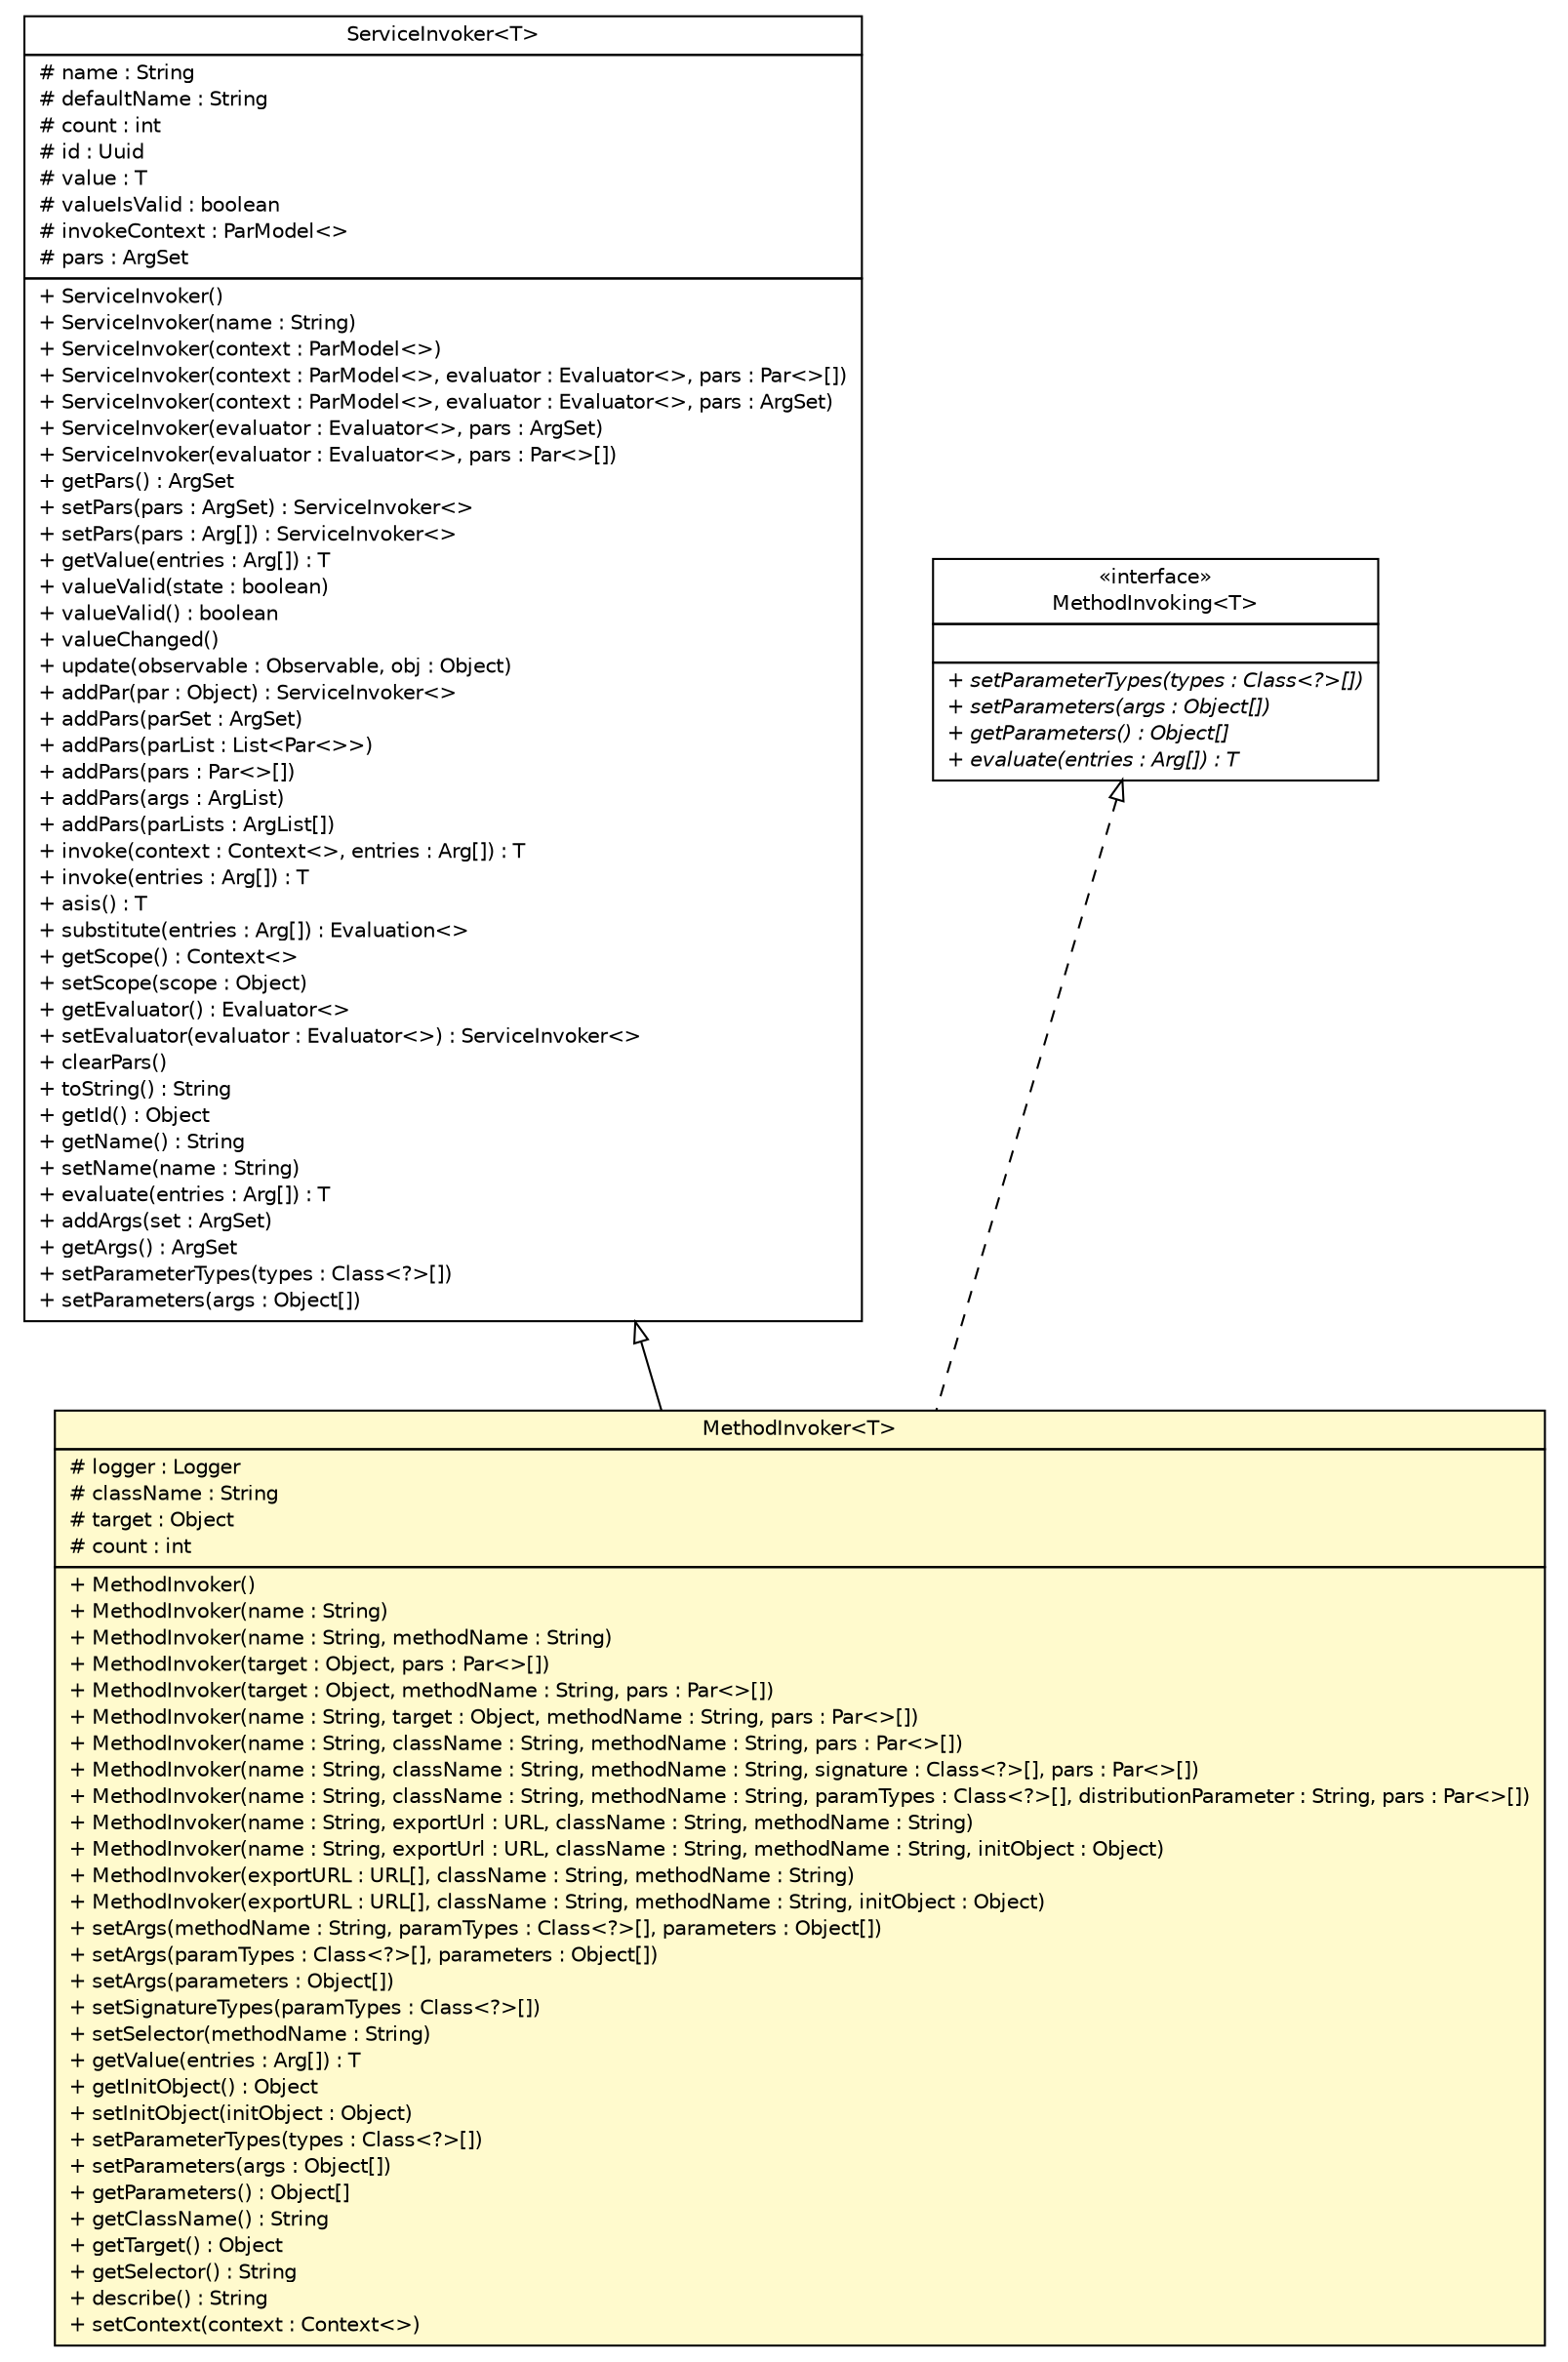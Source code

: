 #!/usr/local/bin/dot
#
# Class diagram 
# Generated by UMLGraph version R5_6 (http://www.umlgraph.org/)
#

digraph G {
	edge [fontname="Helvetica",fontsize=10,labelfontname="Helvetica",labelfontsize=10];
	node [fontname="Helvetica",fontsize=10,shape=plaintext];
	nodesep=0.25;
	ranksep=0.5;
	// sorcer.core.invoker.MethodInvoker<T>
	c349851 [label=<<table title="sorcer.core.invoker.MethodInvoker" border="0" cellborder="1" cellspacing="0" cellpadding="2" port="p" bgcolor="lemonChiffon" href="./MethodInvoker.html">
		<tr><td><table border="0" cellspacing="0" cellpadding="1">
<tr><td align="center" balign="center"> MethodInvoker&lt;T&gt; </td></tr>
		</table></td></tr>
		<tr><td><table border="0" cellspacing="0" cellpadding="1">
<tr><td align="left" balign="left"> # logger : Logger </td></tr>
<tr><td align="left" balign="left"> # className : String </td></tr>
<tr><td align="left" balign="left"> # target : Object </td></tr>
<tr><td align="left" balign="left"> # count : int </td></tr>
		</table></td></tr>
		<tr><td><table border="0" cellspacing="0" cellpadding="1">
<tr><td align="left" balign="left"> + MethodInvoker() </td></tr>
<tr><td align="left" balign="left"> + MethodInvoker(name : String) </td></tr>
<tr><td align="left" balign="left"> + MethodInvoker(name : String, methodName : String) </td></tr>
<tr><td align="left" balign="left"> + MethodInvoker(target : Object, pars : Par&lt;&gt;[]) </td></tr>
<tr><td align="left" balign="left"> + MethodInvoker(target : Object, methodName : String, pars : Par&lt;&gt;[]) </td></tr>
<tr><td align="left" balign="left"> + MethodInvoker(name : String, target : Object, methodName : String, pars : Par&lt;&gt;[]) </td></tr>
<tr><td align="left" balign="left"> + MethodInvoker(name : String, className : String, methodName : String, pars : Par&lt;&gt;[]) </td></tr>
<tr><td align="left" balign="left"> + MethodInvoker(name : String, className : String, methodName : String, signature : Class&lt;?&gt;[], pars : Par&lt;&gt;[]) </td></tr>
<tr><td align="left" balign="left"> + MethodInvoker(name : String, className : String, methodName : String, paramTypes : Class&lt;?&gt;[], distributionParameter : String, pars : Par&lt;&gt;[]) </td></tr>
<tr><td align="left" balign="left"> + MethodInvoker(name : String, exportUrl : URL, className : String, methodName : String) </td></tr>
<tr><td align="left" balign="left"> + MethodInvoker(name : String, exportUrl : URL, className : String, methodName : String, initObject : Object) </td></tr>
<tr><td align="left" balign="left"> + MethodInvoker(exportURL : URL[], className : String, methodName : String) </td></tr>
<tr><td align="left" balign="left"> + MethodInvoker(exportURL : URL[], className : String, methodName : String, initObject : Object) </td></tr>
<tr><td align="left" balign="left"> + setArgs(methodName : String, paramTypes : Class&lt;?&gt;[], parameters : Object[]) </td></tr>
<tr><td align="left" balign="left"> + setArgs(paramTypes : Class&lt;?&gt;[], parameters : Object[]) </td></tr>
<tr><td align="left" balign="left"> + setArgs(parameters : Object[]) </td></tr>
<tr><td align="left" balign="left"> + setSignatureTypes(paramTypes : Class&lt;?&gt;[]) </td></tr>
<tr><td align="left" balign="left"> + setSelector(methodName : String) </td></tr>
<tr><td align="left" balign="left"> + getValue(entries : Arg[]) : T </td></tr>
<tr><td align="left" balign="left"> + getInitObject() : Object </td></tr>
<tr><td align="left" balign="left"> + setInitObject(initObject : Object) </td></tr>
<tr><td align="left" balign="left"> + setParameterTypes(types : Class&lt;?&gt;[]) </td></tr>
<tr><td align="left" balign="left"> + setParameters(args : Object[]) </td></tr>
<tr><td align="left" balign="left"> + getParameters() : Object[] </td></tr>
<tr><td align="left" balign="left"> + getClassName() : String </td></tr>
<tr><td align="left" balign="left"> + getTarget() : Object </td></tr>
<tr><td align="left" balign="left"> + getSelector() : String </td></tr>
<tr><td align="left" balign="left"> + describe() : String </td></tr>
<tr><td align="left" balign="left"> + setContext(context : Context&lt;&gt;) </td></tr>
		</table></td></tr>
		</table>>, URL="./MethodInvoker.html", fontname="Helvetica", fontcolor="black", fontsize=10.0];
	// sorcer.core.invoker.ServiceInvoker<T>
	c349858 [label=<<table title="sorcer.core.invoker.ServiceInvoker" border="0" cellborder="1" cellspacing="0" cellpadding="2" port="p" href="./ServiceInvoker.html">
		<tr><td><table border="0" cellspacing="0" cellpadding="1">
<tr><td align="center" balign="center"> ServiceInvoker&lt;T&gt; </td></tr>
		</table></td></tr>
		<tr><td><table border="0" cellspacing="0" cellpadding="1">
<tr><td align="left" balign="left"> # name : String </td></tr>
<tr><td align="left" balign="left"> # defaultName : String </td></tr>
<tr><td align="left" balign="left"> # count : int </td></tr>
<tr><td align="left" balign="left"> # id : Uuid </td></tr>
<tr><td align="left" balign="left"> # value : T </td></tr>
<tr><td align="left" balign="left"> # valueIsValid : boolean </td></tr>
<tr><td align="left" balign="left"> # invokeContext : ParModel&lt;&gt; </td></tr>
<tr><td align="left" balign="left"> # pars : ArgSet </td></tr>
		</table></td></tr>
		<tr><td><table border="0" cellspacing="0" cellpadding="1">
<tr><td align="left" balign="left"> + ServiceInvoker() </td></tr>
<tr><td align="left" balign="left"> + ServiceInvoker(name : String) </td></tr>
<tr><td align="left" balign="left"> + ServiceInvoker(context : ParModel&lt;&gt;) </td></tr>
<tr><td align="left" balign="left"> + ServiceInvoker(context : ParModel&lt;&gt;, evaluator : Evaluator&lt;&gt;, pars : Par&lt;&gt;[]) </td></tr>
<tr><td align="left" balign="left"> + ServiceInvoker(context : ParModel&lt;&gt;, evaluator : Evaluator&lt;&gt;, pars : ArgSet) </td></tr>
<tr><td align="left" balign="left"> + ServiceInvoker(evaluator : Evaluator&lt;&gt;, pars : ArgSet) </td></tr>
<tr><td align="left" balign="left"> + ServiceInvoker(evaluator : Evaluator&lt;&gt;, pars : Par&lt;&gt;[]) </td></tr>
<tr><td align="left" balign="left"> + getPars() : ArgSet </td></tr>
<tr><td align="left" balign="left"> + setPars(pars : ArgSet) : ServiceInvoker&lt;&gt; </td></tr>
<tr><td align="left" balign="left"> + setPars(pars : Arg[]) : ServiceInvoker&lt;&gt; </td></tr>
<tr><td align="left" balign="left"> + getValue(entries : Arg[]) : T </td></tr>
<tr><td align="left" balign="left"> + valueValid(state : boolean) </td></tr>
<tr><td align="left" balign="left"> + valueValid() : boolean </td></tr>
<tr><td align="left" balign="left"> + valueChanged() </td></tr>
<tr><td align="left" balign="left"> + update(observable : Observable, obj : Object) </td></tr>
<tr><td align="left" balign="left"> + addPar(par : Object) : ServiceInvoker&lt;&gt; </td></tr>
<tr><td align="left" balign="left"> + addPars(parSet : ArgSet) </td></tr>
<tr><td align="left" balign="left"> + addPars(parList : List&lt;Par&lt;&gt;&gt;) </td></tr>
<tr><td align="left" balign="left"> + addPars(pars : Par&lt;&gt;[]) </td></tr>
<tr><td align="left" balign="left"> + addPars(args : ArgList) </td></tr>
<tr><td align="left" balign="left"> + addPars(parLists : ArgList[]) </td></tr>
<tr><td align="left" balign="left"> + invoke(context : Context&lt;&gt;, entries : Arg[]) : T </td></tr>
<tr><td align="left" balign="left"> + invoke(entries : Arg[]) : T </td></tr>
<tr><td align="left" balign="left"> + asis() : T </td></tr>
<tr><td align="left" balign="left"> + substitute(entries : Arg[]) : Evaluation&lt;&gt; </td></tr>
<tr><td align="left" balign="left"> + getScope() : Context&lt;&gt; </td></tr>
<tr><td align="left" balign="left"> + setScope(scope : Object) </td></tr>
<tr><td align="left" balign="left"> + getEvaluator() : Evaluator&lt;&gt; </td></tr>
<tr><td align="left" balign="left"> + setEvaluator(evaluator : Evaluator&lt;&gt;) : ServiceInvoker&lt;&gt; </td></tr>
<tr><td align="left" balign="left"> + clearPars() </td></tr>
<tr><td align="left" balign="left"> + toString() : String </td></tr>
<tr><td align="left" balign="left"> + getId() : Object </td></tr>
<tr><td align="left" balign="left"> + getName() : String </td></tr>
<tr><td align="left" balign="left"> + setName(name : String) </td></tr>
<tr><td align="left" balign="left"> + evaluate(entries : Arg[]) : T </td></tr>
<tr><td align="left" balign="left"> + addArgs(set : ArgSet) </td></tr>
<tr><td align="left" balign="left"> + getArgs() : ArgSet </td></tr>
<tr><td align="left" balign="left"> + setParameterTypes(types : Class&lt;?&gt;[]) </td></tr>
<tr><td align="left" balign="left"> + setParameters(args : Object[]) </td></tr>
		</table></td></tr>
		</table>>, URL="./ServiceInvoker.html", fontname="Helvetica", fontcolor="black", fontsize=10.0];
	// sorcer.core.invoker.MethodInvoking<T>
	c349864 [label=<<table title="sorcer.core.invoker.MethodInvoking" border="0" cellborder="1" cellspacing="0" cellpadding="2" port="p" href="./MethodInvoking.html">
		<tr><td><table border="0" cellspacing="0" cellpadding="1">
<tr><td align="center" balign="center"> &#171;interface&#187; </td></tr>
<tr><td align="center" balign="center"> MethodInvoking&lt;T&gt; </td></tr>
		</table></td></tr>
		<tr><td><table border="0" cellspacing="0" cellpadding="1">
<tr><td align="left" balign="left">  </td></tr>
		</table></td></tr>
		<tr><td><table border="0" cellspacing="0" cellpadding="1">
<tr><td align="left" balign="left"><font face="Helvetica-Oblique" point-size="10.0"> + setParameterTypes(types : Class&lt;?&gt;[]) </font></td></tr>
<tr><td align="left" balign="left"><font face="Helvetica-Oblique" point-size="10.0"> + setParameters(args : Object[]) </font></td></tr>
<tr><td align="left" balign="left"><font face="Helvetica-Oblique" point-size="10.0"> + getParameters() : Object[] </font></td></tr>
<tr><td align="left" balign="left"><font face="Helvetica-Oblique" point-size="10.0"> + evaluate(entries : Arg[]) : T </font></td></tr>
		</table></td></tr>
		</table>>, URL="./MethodInvoking.html", fontname="Helvetica", fontcolor="black", fontsize=10.0];
	//sorcer.core.invoker.MethodInvoker<T> extends sorcer.core.invoker.ServiceInvoker<T>
	c349858:p -> c349851:p [dir=back,arrowtail=empty];
	//sorcer.core.invoker.MethodInvoker<T> implements sorcer.core.invoker.MethodInvoking<T>
	c349864:p -> c349851:p [dir=back,arrowtail=empty,style=dashed];
}

